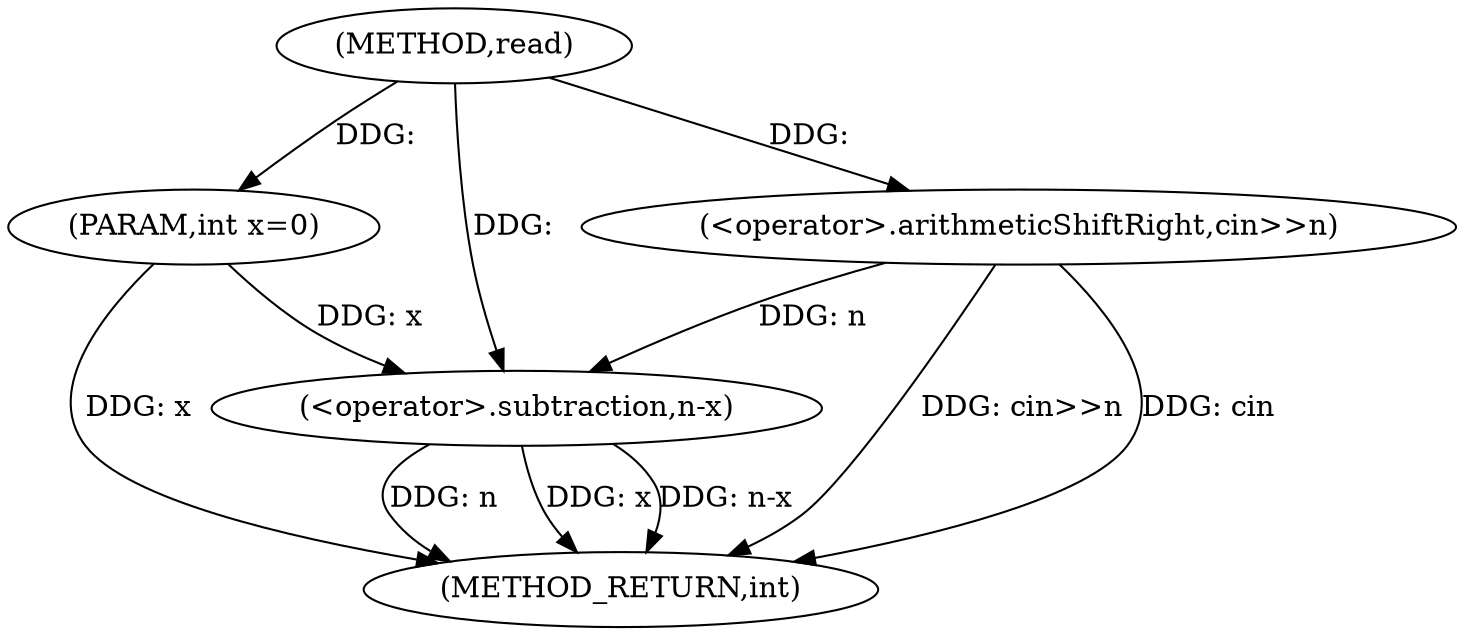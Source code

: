 digraph "read" {  
"1000119" [label = "(METHOD,read)" ]
"1000129" [label = "(METHOD_RETURN,int)" ]
"1000120" [label = "(PARAM,int x=0)" ]
"1000123" [label = "(<operator>.arithmeticShiftRight,cin>>n)" ]
"1000126" [label = "(<operator>.subtraction,n-x)" ]
  "1000120" -> "1000129"  [ label = "DDG: x"] 
  "1000123" -> "1000129"  [ label = "DDG: cin>>n"] 
  "1000126" -> "1000129"  [ label = "DDG: n"] 
  "1000126" -> "1000129"  [ label = "DDG: x"] 
  "1000126" -> "1000129"  [ label = "DDG: n-x"] 
  "1000123" -> "1000129"  [ label = "DDG: cin"] 
  "1000119" -> "1000120"  [ label = "DDG: "] 
  "1000119" -> "1000123"  [ label = "DDG: "] 
  "1000123" -> "1000126"  [ label = "DDG: n"] 
  "1000119" -> "1000126"  [ label = "DDG: "] 
  "1000120" -> "1000126"  [ label = "DDG: x"] 
}
